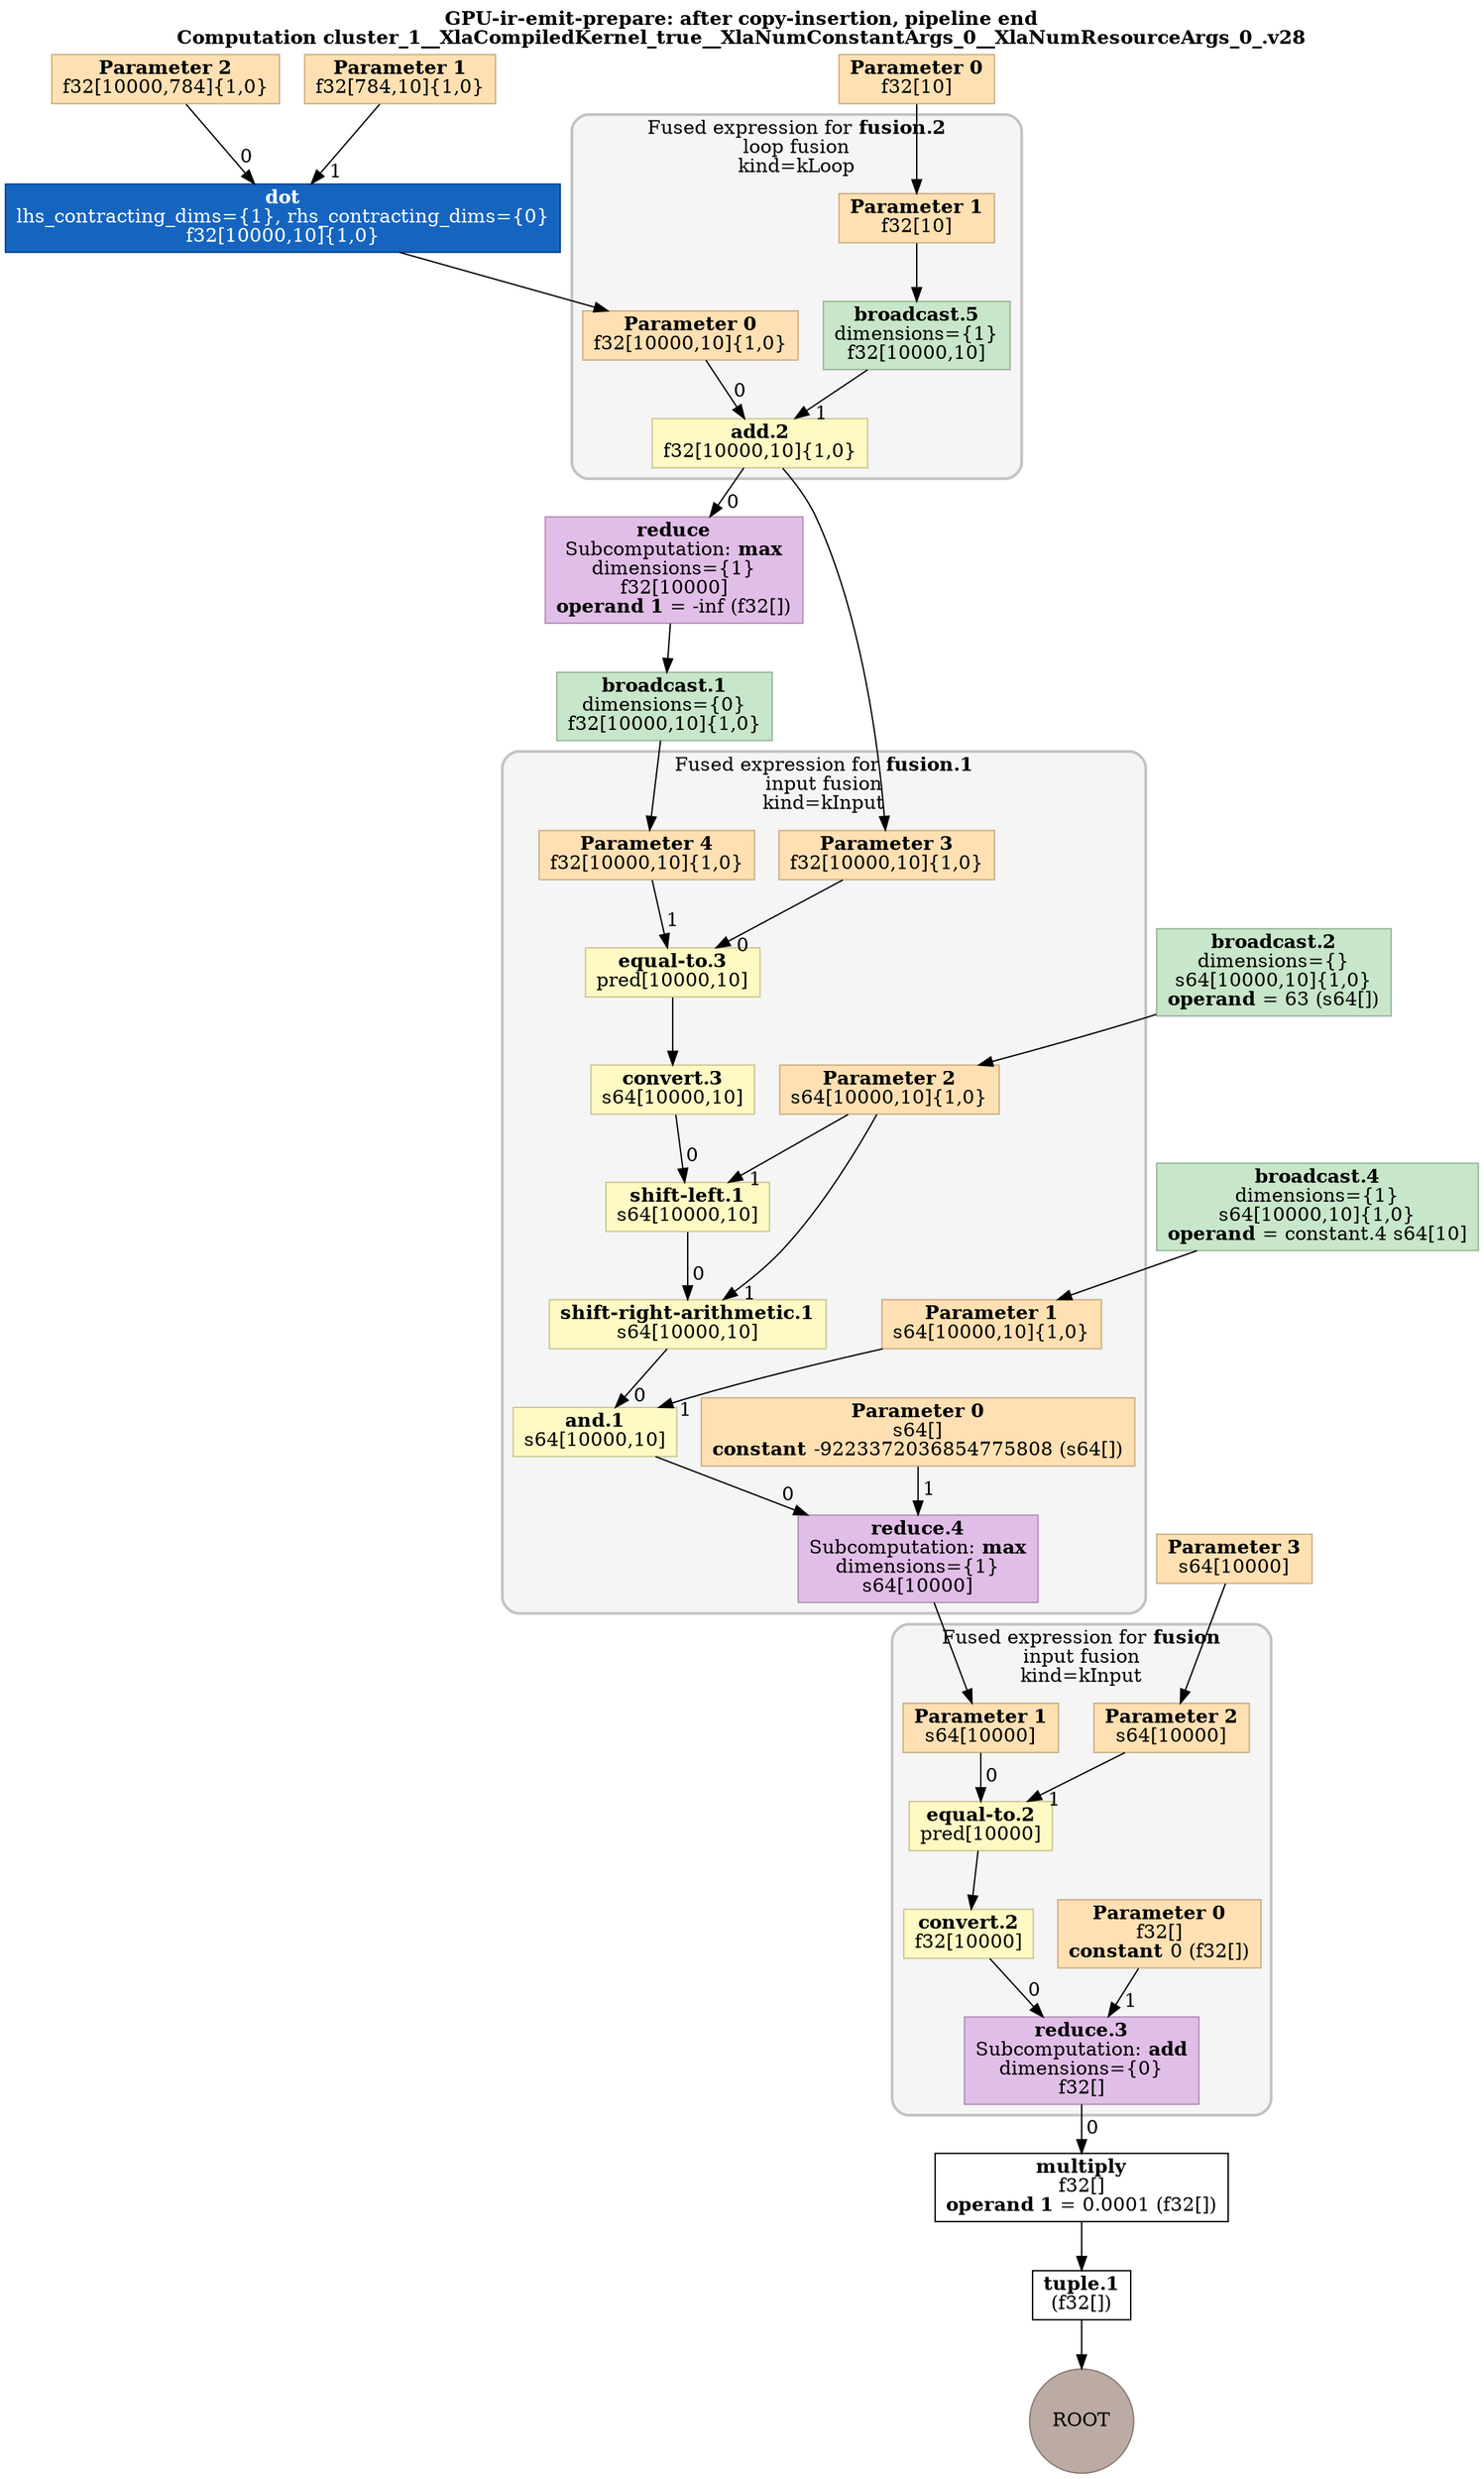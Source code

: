 digraph G {
rankdir = TB;
compound = true;
label = <<b>GPU-ir-emit-prepare: after copy-insertion, pipeline end<br/>Computation cluster_1__XlaCompiledKernel_true__XlaNumConstantArgs_0__XlaNumResourceArgs_0_.v28</b>>;
labelloc = t;
// Disable the tooltip.  Interestingly, "" doesn't work!
tooltip = " ";
// DOT graphs accept a stylesheet as a URI.  So naturally, an inline
// stylesheet is a data URI!
// stylesheet="
//   data:text/css,
//   @import url(https://fonts.googleapis.com/css?family=Roboto:400,700);
//   svg text {
//     font-family: 'Roboto';
//     font-size: 12px;
//   }

//     #node10:hover ~ #edge34 text { fill: #1976d2; }
//   #node10:hover ~ #edge34 path { stroke: #1976d2; stroke-width: .2em; }
//   #node10:hover ~ #edge34 polygon { fill: #1976d2; stroke: #1976d2; stroke-width: .2em; }

//   #node33:hover ~ #edge34 text { fill: #d32f2f; }
//   #node33:hover ~ #edge34 path { stroke: #d32f2f; stroke-width: .2em; }
//   #node33:hover ~ #edge34 polygon { fill: #d32f2f; stroke: #d32f2f; stroke-width: .2em; }

//   #node4:hover ~ #edge33 text { fill: #1976d2; }
//   #node4:hover ~ #edge33 path { stroke: #1976d2; stroke-width: .2em; }
//   #node4:hover ~ #edge33 polygon { fill: #1976d2; stroke: #1976d2; stroke-width: .2em; }

//   #node32:hover ~ #edge33 text { fill: #d32f2f; }
//   #node32:hover ~ #edge33 path { stroke: #d32f2f; stroke-width: .2em; }
//   #node32:hover ~ #edge33 polygon { fill: #d32f2f; stroke: #d32f2f; stroke-width: .2em; }

//   #clust3:hover ~ #edge33 text { fill: #d32f2f; }
//   #clust3:hover ~ #edge33 path { stroke: #d32f2f; stroke-width: .2em; }
//   #clust3:hover ~ #edge33 polygon { fill: #d32f2f; stroke: #d32f2f; stroke-width: .2em; }

//   #node32:hover ~ #edge32 text { fill: #1976d2; }
//   #node32:hover ~ #edge32 path { stroke: #1976d2; stroke-width: .2em; }
//   #node32:hover ~ #edge32 polygon { fill: #1976d2; stroke: #1976d2; stroke-width: .2em; }

//   #node31:hover ~ #edge32 text { fill: #d32f2f; }
//   #node31:hover ~ #edge32 path { stroke: #d32f2f; stroke-width: .2em; }
//   #node31:hover ~ #edge32 polygon { fill: #d32f2f; stroke: #d32f2f; stroke-width: .2em; }

//   #node29:hover ~ #edge27 text { fill: #1976d2; }
//   #node29:hover ~ #edge27 path { stroke: #1976d2; stroke-width: .2em; }
//   #node29:hover ~ #edge27 polygon { fill: #1976d2; stroke: #1976d2; stroke-width: .2em; }

//   #node27:hover ~ #edge27 text { fill: #d32f2f; }
//   #node27:hover ~ #edge27 path { stroke: #d32f2f; stroke-width: .2em; }
//   #node27:hover ~ #edge27 polygon { fill: #d32f2f; stroke: #d32f2f; stroke-width: .2em; }

//   #clust3:hover ~ #edge27 text { fill: #1976d2; }
//   #clust3:hover ~ #edge27 path { stroke: #1976d2; stroke-width: .2em; }
//   #clust3:hover ~ #edge27 polygon { fill: #1976d2; stroke: #1976d2; stroke-width: .2em; }

//   #clust2:hover ~ #edge27 text { fill: #d32f2f; }
//   #clust2:hover ~ #edge27 path { stroke: #d32f2f; stroke-width: .2em; }
//   #clust2:hover ~ #edge27 polygon { fill: #d32f2f; stroke: #d32f2f; stroke-width: .2em; }

//   #node6:hover ~ #edge28 text { fill: #1976d2; }
//   #node6:hover ~ #edge28 path { stroke: #1976d2; stroke-width: .2em; }
//   #node6:hover ~ #edge28 polygon { fill: #1976d2; stroke: #1976d2; stroke-width: .2em; }

//   #node28:hover ~ #edge28 text { fill: #d32f2f; }
//   #node28:hover ~ #edge28 path { stroke: #d32f2f; stroke-width: .2em; }
//   #node28:hover ~ #edge28 polygon { fill: #d32f2f; stroke: #d32f2f; stroke-width: .2em; }

//   #clust2:hover ~ #edge28 text { fill: #d32f2f; }
//   #clust2:hover ~ #edge28 path { stroke: #d32f2f; stroke-width: .2em; }
//   #clust2:hover ~ #edge28 polygon { fill: #d32f2f; stroke: #d32f2f; stroke-width: .2em; }

//   #node27:hover ~ #edge25 text { fill: #1976d2; }
//   #node27:hover ~ #edge25 path { stroke: #1976d2; stroke-width: .2em; }
//   #node27:hover ~ #edge25 polygon { fill: #1976d2; stroke: #1976d2; stroke-width: .2em; }

//   #node26:hover ~ #edge25 text { fill: #d32f2f; }
//   #node26:hover ~ #edge25 path { stroke: #d32f2f; stroke-width: .2em; }
//   #node26:hover ~ #edge25 polygon { fill: #d32f2f; stroke: #d32f2f; stroke-width: .2em; }

//   #node26:hover ~ #edge24 text { fill: #1976d2; }
//   #node26:hover ~ #edge24 path { stroke: #1976d2; stroke-width: .2em; }
//   #node26:hover ~ #edge24 polygon { fill: #1976d2; stroke: #1976d2; stroke-width: .2em; }

//   #node25:hover ~ #edge24 text { fill: #d32f2f; }
//   #node25:hover ~ #edge24 path { stroke: #d32f2f; stroke-width: .2em; }
//   #node25:hover ~ #edge24 polygon { fill: #d32f2f; stroke: #d32f2f; stroke-width: .2em; }

//   #node16:hover ~ #edge10 text { fill: #1976d2; }
//   #node16:hover ~ #edge10 path { stroke: #1976d2; stroke-width: .2em; }
//   #node16:hover ~ #edge10 polygon { fill: #1976d2; stroke: #1976d2; stroke-width: .2em; }

//   #node15:hover ~ #edge10 text { fill: #d32f2f; }
//   #node15:hover ~ #edge10 path { stroke: #d32f2f; stroke-width: .2em; }
//   #node15:hover ~ #edge10 polygon { fill: #d32f2f; stroke: #d32f2f; stroke-width: .2em; }

//   #node15:hover ~ #edge9 text { fill: #1976d2; }
//   #node15:hover ~ #edge9 path { stroke: #1976d2; stroke-width: .2em; }
//   #node15:hover ~ #edge9 polygon { fill: #1976d2; stroke: #1976d2; stroke-width: .2em; }

//   #node13:hover ~ #edge9 text { fill: #d32f2f; }
//   #node13:hover ~ #edge9 path { stroke: #d32f2f; stroke-width: .2em; }
//   #node13:hover ~ #edge9 polygon { fill: #d32f2f; stroke: #d32f2f; stroke-width: .2em; }

//   #node14:hover ~ #edge8 text { fill: #1976d2; }
//   #node14:hover ~ #edge8 path { stroke: #1976d2; stroke-width: .2em; }
//   #node14:hover ~ #edge8 polygon { fill: #1976d2; stroke: #1976d2; stroke-width: .2em; }

//   #node12:hover ~ #edge8 text { fill: #d32f2f; }
//   #node12:hover ~ #edge8 path { stroke: #d32f2f; stroke-width: .2em; }
//   #node12:hover ~ #edge8 polygon { fill: #d32f2f; stroke: #d32f2f; stroke-width: .2em; }

//   #node9:hover ~ #edge13 text { fill: #1976d2; }
//   #node9:hover ~ #edge13 path { stroke: #1976d2; stroke-width: .2em; }
//   #node9:hover ~ #edge13 polygon { fill: #1976d2; stroke: #1976d2; stroke-width: .2em; }

//   #node17:hover ~ #edge13 text { fill: #d32f2f; }
//   #node17:hover ~ #edge13 path { stroke: #d32f2f; stroke-width: .2em; }
//   #node17:hover ~ #edge13 polygon { fill: #d32f2f; stroke: #d32f2f; stroke-width: .2em; }

//   #clust1:hover ~ #edge13 text { fill: #d32f2f; }
//   #clust1:hover ~ #edge13 path { stroke: #d32f2f; stroke-width: .2em; }
//   #clust1:hover ~ #edge13 polygon { fill: #d32f2f; stroke: #d32f2f; stroke-width: .2em; }

//   #node13:hover ~ #edge7 text { fill: #1976d2; }
//   #node13:hover ~ #edge7 path { stroke: #1976d2; stroke-width: .2em; }
//   #node13:hover ~ #edge7 polygon { fill: #1976d2; stroke: #1976d2; stroke-width: .2em; }

//   #node12:hover ~ #edge7 text { fill: #d32f2f; }
//   #node12:hover ~ #edge7 path { stroke: #d32f2f; stroke-width: .2em; }
//   #node12:hover ~ #edge7 polygon { fill: #d32f2f; stroke: #d32f2f; stroke-width: .2em; }

//   #node3:hover ~ #edge31 text { fill: #1976d2; }
//   #node3:hover ~ #edge31 path { stroke: #1976d2; stroke-width: .2em; }
//   #node3:hover ~ #edge31 polygon { fill: #1976d2; stroke: #1976d2; stroke-width: .2em; }

//   #node30:hover ~ #edge31 text { fill: #d32f2f; }
//   #node30:hover ~ #edge31 path { stroke: #d32f2f; stroke-width: .2em; }
//   #node30:hover ~ #edge31 polygon { fill: #d32f2f; stroke: #d32f2f; stroke-width: .2em; }

//   #clust3:hover ~ #edge31 text { fill: #d32f2f; }
//   #clust3:hover ~ #edge31 path { stroke: #d32f2f; stroke-width: .2em; }
//   #clust3:hover ~ #edge31 polygon { fill: #d32f2f; stroke: #d32f2f; stroke-width: .2em; }

//   #node31:hover ~ #edge30 text { fill: #1976d2; }
//   #node31:hover ~ #edge30 path { stroke: #1976d2; stroke-width: .2em; }
//   #node31:hover ~ #edge30 polygon { fill: #1976d2; stroke: #1976d2; stroke-width: .2em; }

//   #node29:hover ~ #edge30 text { fill: #d32f2f; }
//   #node29:hover ~ #edge30 path { stroke: #d32f2f; stroke-width: .2em; }
//   #node29:hover ~ #edge30 polygon { fill: #d32f2f; stroke: #d32f2f; stroke-width: .2em; }

//   #node12:hover ~ #edge6 text { fill: #1976d2; }
//   #node12:hover ~ #edge6 path { stroke: #1976d2; stroke-width: .2em; }
//   #node12:hover ~ #edge6 polygon { fill: #1976d2; stroke: #1976d2; stroke-width: .2em; }

//   #node11:hover ~ #edge6 text { fill: #d32f2f; }
//   #node11:hover ~ #edge6 path { stroke: #d32f2f; stroke-width: .2em; }
//   #node11:hover ~ #edge6 polygon { fill: #d32f2f; stroke: #d32f2f; stroke-width: .2em; }

//   #clust1:hover ~ #edge6 text { fill: #1976d2; }
//   #clust1:hover ~ #edge6 path { stroke: #1976d2; stroke-width: .2em; }
//   #clust1:hover ~ #edge6 polygon { fill: #1976d2; stroke: #1976d2; stroke-width: .2em; }

//   #node20:hover ~ #edge15 text { fill: #1976d2; }
//   #node20:hover ~ #edge15 path { stroke: #1976d2; stroke-width: .2em; }
//   #node20:hover ~ #edge15 polygon { fill: #1976d2; stroke: #1976d2; stroke-width: .2em; }

//   #node18:hover ~ #edge15 text { fill: #d32f2f; }
//   #node18:hover ~ #edge15 path { stroke: #d32f2f; stroke-width: .2em; }
//   #node18:hover ~ #edge15 polygon { fill: #d32f2f; stroke: #d32f2f; stroke-width: .2em; }

//   #node11:hover ~ #edge5 text { fill: #1976d2; }
//   #node11:hover ~ #edge5 path { stroke: #1976d2; stroke-width: .2em; }
//   #node11:hover ~ #edge5 polygon { fill: #1976d2; stroke: #1976d2; stroke-width: .2em; }

//   #node10:hover ~ #edge5 text { fill: #d32f2f; }
//   #node10:hover ~ #edge5 path { stroke: #d32f2f; stroke-width: .2em; }
//   #node10:hover ~ #edge5 polygon { fill: #d32f2f; stroke: #d32f2f; stroke-width: .2em; }

//   #node17:hover ~ #edge11 text { fill: #1976d2; }
//   #node17:hover ~ #edge11 path { stroke: #1976d2; stroke-width: .2em; }
//   #node17:hover ~ #edge11 polygon { fill: #1976d2; stroke: #1976d2; stroke-width: .2em; }

//   #node15:hover ~ #edge11 text { fill: #d32f2f; }
//   #node15:hover ~ #edge11 path { stroke: #d32f2f; stroke-width: .2em; }
//   #node15:hover ~ #edge11 polygon { fill: #d32f2f; stroke: #d32f2f; stroke-width: .2em; }

//   #node30:hover ~ #edge29 text { fill: #1976d2; }
//   #node30:hover ~ #edge29 path { stroke: #1976d2; stroke-width: .2em; }
//   #node30:hover ~ #edge29 polygon { fill: #1976d2; stroke: #1976d2; stroke-width: .2em; }

//   #node29:hover ~ #edge29 text { fill: #d32f2f; }
//   #node29:hover ~ #edge29 path { stroke: #d32f2f; stroke-width: .2em; }
//   #node29:hover ~ #edge29 polygon { fill: #d32f2f; stroke: #d32f2f; stroke-width: .2em; }

//   #node7:hover ~ #edge23 text { fill: #1976d2; }
//   #node7:hover ~ #edge23 path { stroke: #1976d2; stroke-width: .2em; }
//   #node7:hover ~ #edge23 polygon { fill: #1976d2; stroke: #1976d2; stroke-width: .2em; }

//   #node24:hover ~ #edge23 text { fill: #d32f2f; }
//   #node24:hover ~ #edge23 path { stroke: #d32f2f; stroke-width: .2em; }
//   #node24:hover ~ #edge23 polygon { fill: #d32f2f; stroke: #d32f2f; stroke-width: .2em; }

//   #clust2:hover ~ #edge23 text { fill: #d32f2f; }
//   #clust2:hover ~ #edge23 path { stroke: #d32f2f; stroke-width: .2em; }
//   #clust2:hover ~ #edge23 polygon { fill: #d32f2f; stroke: #d32f2f; stroke-width: .2em; }

//   #node29:hover ~ #edge3 text { fill: #1976d2; }
//   #node29:hover ~ #edge3 path { stroke: #1976d2; stroke-width: .2em; }
//   #node29:hover ~ #edge3 polygon { fill: #1976d2; stroke: #1976d2; stroke-width: .2em; }

//   #node5:hover ~ #edge3 text { fill: #d32f2f; }
//   #node5:hover ~ #edge3 path { stroke: #d32f2f; stroke-width: .2em; }
//   #node5:hover ~ #edge3 polygon { fill: #d32f2f; stroke: #d32f2f; stroke-width: .2em; }

//   #clust3:hover ~ #edge3 text { fill: #1976d2; }
//   #clust3:hover ~ #edge3 path { stroke: #1976d2; stroke-width: .2em; }
//   #clust3:hover ~ #edge3 polygon { fill: #1976d2; stroke: #1976d2; stroke-width: .2em; }

//   #node5:hover ~ #edge4 text { fill: #1976d2; }
//   #node5:hover ~ #edge4 path { stroke: #1976d2; stroke-width: .2em; }
//   #node5:hover ~ #edge4 polygon { fill: #1976d2; stroke: #1976d2; stroke-width: .2em; }

//   #node6:hover ~ #edge4 text { fill: #d32f2f; }
//   #node6:hover ~ #edge4 path { stroke: #d32f2f; stroke-width: .2em; }
//   #node6:hover ~ #edge4 polygon { fill: #d32f2f; stroke: #d32f2f; stroke-width: .2em; }

//   #node2:hover ~ #edge2 text { fill: #1976d2; }
//   #node2:hover ~ #edge2 path { stroke: #1976d2; stroke-width: .2em; }
//   #node2:hover ~ #edge2 polygon { fill: #1976d2; stroke: #1976d2; stroke-width: .2em; }

//   #node3:hover ~ #edge2 text { fill: #d32f2f; }
//   #node3:hover ~ #edge2 path { stroke: #d32f2f; stroke-width: .2em; }
//   #node3:hover ~ #edge2 polygon { fill: #d32f2f; stroke: #d32f2f; stroke-width: .2em; }

//   #node28:hover ~ #edge26 text { fill: #1976d2; }
//   #node28:hover ~ #edge26 path { stroke: #1976d2; stroke-width: .2em; }
//   #node28:hover ~ #edge26 polygon { fill: #1976d2; stroke: #1976d2; stroke-width: .2em; }

//   #node26:hover ~ #edge26 text { fill: #d32f2f; }
//   #node26:hover ~ #edge26 path { stroke: #d32f2f; stroke-width: .2em; }
//   #node26:hover ~ #edge26 polygon { fill: #d32f2f; stroke: #d32f2f; stroke-width: .2em; }

//   #node23:hover ~ #edge18 text { fill: #1976d2; }
//   #node23:hover ~ #edge18 path { stroke: #1976d2; stroke-width: .2em; }
//   #node23:hover ~ #edge18 polygon { fill: #1976d2; stroke: #1976d2; stroke-width: .2em; }

//   #node21:hover ~ #edge18 text { fill: #d32f2f; }
//   #node21:hover ~ #edge18 path { stroke: #d32f2f; stroke-width: .2em; }
//   #node21:hover ~ #edge18 polygon { fill: #d32f2f; stroke: #d32f2f; stroke-width: .2em; }

//   #node1:hover ~ #edge1 text { fill: #1976d2; }
//   #node1:hover ~ #edge1 path { stroke: #1976d2; stroke-width: .2em; }
//   #node1:hover ~ #edge1 polygon { fill: #1976d2; stroke: #1976d2; stroke-width: .2em; }

//   #node3:hover ~ #edge1 text { fill: #d32f2f; }
//   #node3:hover ~ #edge1 path { stroke: #d32f2f; stroke-width: .2em; }
//   #node3:hover ~ #edge1 polygon { fill: #d32f2f; stroke: #d32f2f; stroke-width: .2em; }

//   #node22:hover ~ #edge17 text { fill: #1976d2; }
//   #node22:hover ~ #edge17 path { stroke: #1976d2; stroke-width: .2em; }
//   #node22:hover ~ #edge17 polygon { fill: #1976d2; stroke: #1976d2; stroke-width: .2em; }

//   #node19:hover ~ #edge17 text { fill: #d32f2f; }
//   #node19:hover ~ #edge17 path { stroke: #d32f2f; stroke-width: .2em; }
//   #node19:hover ~ #edge17 polygon { fill: #d32f2f; stroke: #d32f2f; stroke-width: .2em; }

//   #node18:hover ~ #edge12 text { fill: #1976d2; }
//   #node18:hover ~ #edge12 path { stroke: #1976d2; stroke-width: .2em; }
//   #node18:hover ~ #edge12 polygon { fill: #1976d2; stroke: #1976d2; stroke-width: .2em; }

//   #node16:hover ~ #edge12 text { fill: #d32f2f; }
//   #node16:hover ~ #edge12 path { stroke: #d32f2f; stroke-width: .2em; }
//   #node16:hover ~ #edge12 polygon { fill: #d32f2f; stroke: #d32f2f; stroke-width: .2em; }

//   #clust2:hover ~ #edge12 text { fill: #1976d2; }
//   #clust2:hover ~ #edge12 path { stroke: #1976d2; stroke-width: .2em; }
//   #clust2:hover ~ #edge12 polygon { fill: #1976d2; stroke: #1976d2; stroke-width: .2em; }

//   #clust1:hover ~ #edge12 text { fill: #d32f2f; }
//   #clust1:hover ~ #edge12 path { stroke: #d32f2f; stroke-width: .2em; }
//   #clust1:hover ~ #edge12 polygon { fill: #d32f2f; stroke: #d32f2f; stroke-width: .2em; }

//   #node19:hover ~ #edge14 text { fill: #1976d2; }
//   #node19:hover ~ #edge14 path { stroke: #1976d2; stroke-width: .2em; }
//   #node19:hover ~ #edge14 polygon { fill: #1976d2; stroke: #1976d2; stroke-width: .2em; }

//   #node18:hover ~ #edge14 text { fill: #d32f2f; }
//   #node18:hover ~ #edge14 path { stroke: #d32f2f; stroke-width: .2em; }
//   #node18:hover ~ #edge14 polygon { fill: #d32f2f; stroke: #d32f2f; stroke-width: .2em; }

//   #node21:hover ~ #edge16 text { fill: #1976d2; }
//   #node21:hover ~ #edge16 path { stroke: #1976d2; stroke-width: .2em; }
//   #node21:hover ~ #edge16 polygon { fill: #1976d2; stroke: #1976d2; stroke-width: .2em; }

//   #node19:hover ~ #edge16 text { fill: #d32f2f; }
//   #node19:hover ~ #edge16 path { stroke: #d32f2f; stroke-width: .2em; }
//   #node19:hover ~ #edge16 polygon { fill: #d32f2f; stroke: #d32f2f; stroke-width: .2em; }

//   #node24:hover ~ #edge19 text { fill: #1976d2; }
//   #node24:hover ~ #edge19 path { stroke: #1976d2; stroke-width: .2em; }
//   #node24:hover ~ #edge19 polygon { fill: #1976d2; stroke: #1976d2; stroke-width: .2em; }

//   #node21:hover ~ #edge19 text { fill: #d32f2f; }
//   #node21:hover ~ #edge19 path { stroke: #d32f2f; stroke-width: .2em; }
//   #node21:hover ~ #edge19 polygon { fill: #d32f2f; stroke: #d32f2f; stroke-width: .2em; }

//   #node8:hover ~ #edge20 text { fill: #1976d2; }
//   #node8:hover ~ #edge20 path { stroke: #1976d2; stroke-width: .2em; }
//   #node8:hover ~ #edge20 polygon { fill: #1976d2; stroke: #1976d2; stroke-width: .2em; }

//   #node22:hover ~ #edge20 text { fill: #d32f2f; }
//   #node22:hover ~ #edge20 path { stroke: #d32f2f; stroke-width: .2em; }
//   #node22:hover ~ #edge20 polygon { fill: #d32f2f; stroke: #d32f2f; stroke-width: .2em; }

//   #clust2:hover ~ #edge20 text { fill: #d32f2f; }
//   #clust2:hover ~ #edge20 path { stroke: #d32f2f; stroke-width: .2em; }
//   #clust2:hover ~ #edge20 polygon { fill: #d32f2f; stroke: #d32f2f; stroke-width: .2em; }

//   #node25:hover ~ #edge21 text { fill: #1976d2; }
//   #node25:hover ~ #edge21 path { stroke: #1976d2; stroke-width: .2em; }
//   #node25:hover ~ #edge21 polygon { fill: #1976d2; stroke: #1976d2; stroke-width: .2em; }

//   #node23:hover ~ #edge21 text { fill: #d32f2f; }
//   #node23:hover ~ #edge21 path { stroke: #d32f2f; stroke-width: .2em; }
//   #node23:hover ~ #edge21 polygon { fill: #d32f2f; stroke: #d32f2f; stroke-width: .2em; }

//   #node24:hover ~ #edge22 text { fill: #1976d2; }
//   #node24:hover ~ #edge22 path { stroke: #1976d2; stroke-width: .2em; }
//   #node24:hover ~ #edge22 polygon { fill: #1976d2; stroke: #1976d2; stroke-width: .2em; }

//   #node23:hover ~ #edge22 text { fill: #d32f2f; }
//   #node23:hover ~ #edge22 path { stroke: #d32f2f; stroke-width: .2em; }
//   #node23:hover ~ #edge22 polygon { fill: #d32f2f; stroke: #d32f2f; stroke-width: .2em; }

// "

140175364415776 [label=<<b>Parameter 2</b><br/>f32[10000,784]{1,0}>, shape=rect, tooltip=" ", style="filled", fontcolor="black", color="#cbae82", fillcolor="#ffe0b2"];
140175364416752 [label=<<b>Parameter 1</b><br/>f32[784,10]{1,0}>, shape=rect, tooltip=" ", style="filled", fontcolor="black", color="#cbae82", fillcolor="#ffe0b2"];
140175364430736 [label=<<b>dot</b><br/>lhs_contracting_dims={1}, rhs_contracting_dims={0}<br/>f32[10000,10]{1,0}>, shape=rect, tooltip=" ", style="filled", fontcolor="white", color="#003c8f", fillcolor="#1565c0"];
140175364432208 [label=<<b>Parameter 0</b><br/>f32[10]>, shape=rect, tooltip=" ", style="filled", fontcolor="black", color="#cbae82", fillcolor="#ffe0b2"];
140175364474000 [label=<<b>reduce</b><br/>Subcomputation: <b>max</b><br/>dimensions={1}<br/>f32[10000]<br/><b>operand 1</b> = -inf (f32[])>, shape=rect, tooltip=" ", style="filled", fontcolor="black", color="#af8eb5", fillcolor="#e1bee7"];
140175364474736 [label=<<b>broadcast.1</b><br/>dimensions={0}<br/>f32[10000,10]{1,0}>, shape=rect, tooltip=" ", style="filled", fontcolor="black", color="#97b498", fillcolor="#c8e6c9"];
140175364477680 [label=<<b>broadcast.2</b><br/>dimensions={}<br/>s64[10000,10]{1,0}<br/><b>operand</b> = 63 (s64[])>, shape=rect, tooltip=" ", style="filled", fontcolor="black", color="#97b498", fillcolor="#c8e6c9"];
140175364482832 [label=<<b>broadcast.4</b><br/>dimensions={1}<br/>s64[10000,10]{1,0}<br/><b>operand</b> = constant.4 s64[10]>, shape=rect, tooltip=" ", style="filled", fontcolor="black", color="#97b498", fillcolor="#c8e6c9"];
140175364486464 [label=<<b>Parameter 3</b><br/>s64[10000]>, shape=rect, tooltip=" ", style="filled", fontcolor="black", color="#cbae82", fillcolor="#ffe0b2"];
140175364496192 [label=<<b>tuple.1</b><br/>(f32[])>, shape=rect, tooltip=" ", style="filled", fontcolor="black", color="black", fillcolor="white"];
140175364506384 [label=<<b>multiply</b><br/>f32[]<br/><b>operand 1</b> = 0.0001 (f32[])>, shape=rect, tooltip=" ", style="filled", fontcolor="black", color="black", fillcolor="white"];
subgraph cluster_140175364401632 {
style="rounded,filled,bold"; fillcolor="#f5f5f5"; color="#c2c2c2;"
label = <Fused expression for <b>fusion</b><br/>input fusion<br/>kind=kInput>;
labelloc = t;
tooltip = " ";
140175364499392 [label=<<b>reduce.3</b><br/>Subcomputation: <b>add</b><br/>dimensions={0}<br/>f32[]>, shape=rect, tooltip=" ", style="filled", fontcolor="black", color="#af8eb5", fillcolor="#e1bee7"];
140175364489920 [label=<<b>convert.2</b><br/>f32[10000]>, shape=rect, tooltip=" ", style="filled", fontcolor="black", color="#cbc693", fillcolor="#fff9c4"];
140175364503856 [label=<<b>Parameter 0</b><br/>f32[]<br/><b>constant</b> 0 (f32[])>, shape=rect, tooltip=" ", style="filled", fontcolor="black", color="#cbae82", fillcolor="#ffe0b2"];
140175364488720 [label=<<b>equal-to.2</b><br/>pred[10000]>, shape=rect, tooltip=" ", style="filled", fontcolor="black", color="#cbc693", fillcolor="#fff9c4"];
140175364504960 [label=<<b>Parameter 1</b><br/>s64[10000]>, shape=rect, tooltip=" ", style="filled", fontcolor="black", color="#cbae82", fillcolor="#ffe0b2"];
140175364508000 [label=<<b>Parameter 2</b><br/>s64[10000]>, shape=rect, tooltip=" ", style="filled", fontcolor="black", color="#cbae82", fillcolor="#ffe0b2"];

}  // cluster_140175364401632

subgraph cluster_140175364496032 {
style="rounded,filled,bold"; fillcolor="#f5f5f5"; color="#c2c2c2;"
label = <Fused expression for <b>fusion.1</b><br/>input fusion<br/>kind=kInput>;
labelloc = t;
tooltip = " ";
140175364508736 [label=<<b>reduce.4</b><br/>Subcomputation: <b>max</b><br/>dimensions={1}<br/>s64[10000]>, shape=rect, tooltip=" ", style="filled", fontcolor="black", color="#af8eb5", fillcolor="#e1bee7"];
140175364485072 [label=<<b>and.1</b><br/>s64[10000,10]>, shape=rect, tooltip=" ", style="filled", fontcolor="black", color="#cbc693", fillcolor="#fff9c4"];
140175364509600 [label=<<b>Parameter 0</b><br/>s64[]<br/><b>constant</b> -9223372036854775808 (s64[])>, shape=rect, tooltip=" ", style="filled", fontcolor="black", color="#cbae82", fillcolor="#ffe0b2"];
140175364491728 [label=<<b>shift-right-arithmetic.1</b><br/>s64[10000,10]>, shape=rect, tooltip=" ", style="filled", fontcolor="black", color="#cbc693", fillcolor="#fff9c4"];
140175364510816 [label=<<b>Parameter 1</b><br/>s64[10000,10]{1,0}>, shape=rect, tooltip=" ", style="filled", fontcolor="black", color="#cbae82", fillcolor="#ffe0b2"];
140175364480544 [label=<<b>shift-left.1</b><br/>s64[10000,10]>, shape=rect, tooltip=" ", style="filled", fontcolor="black", color="#cbc693", fillcolor="#fff9c4"];
140175364512848 [label=<<b>Parameter 2</b><br/>s64[10000,10]{1,0}>, shape=rect, tooltip=" ", style="filled", fontcolor="black", color="#cbae82", fillcolor="#ffe0b2"];
140175364478416 [label=<<b>convert.3</b><br/>s64[10000,10]>, shape=rect, tooltip=" ", style="filled", fontcolor="black", color="#cbc693", fillcolor="#fff9c4"];
140175364476208 [label=<<b>equal-to.3</b><br/>pred[10000,10]>, shape=rect, tooltip=" ", style="filled", fontcolor="black", color="#cbc693", fillcolor="#fff9c4"];
140175364514016 [label=<<b>Parameter 3</b><br/>f32[10000,10]{1,0}>, shape=rect, tooltip=" ", style="filled", fontcolor="black", color="#cbae82", fillcolor="#ffe0b2"];
140175364515616 [label=<<b>Parameter 4</b><br/>f32[10000,10]{1,0}>, shape=rect, tooltip=" ", style="filled", fontcolor="black", color="#cbae82", fillcolor="#ffe0b2"];

}  // cluster_140175364496032

subgraph cluster_140175364484032 {
style="rounded,filled,bold"; fillcolor="#f5f5f5"; color="#c2c2c2;"
label = <Fused expression for <b>fusion.2</b><br/>loop fusion<br/>kind=kLoop>;
labelloc = t;
tooltip = " ";
140175364517088 [label=<<b>add.2</b><br/>f32[10000,10]{1,0}>, shape=rect, tooltip=" ", style="filled", fontcolor="black", color="#cbc693", fillcolor="#fff9c4"];
140175364518384 [label=<<b>Parameter 0</b><br/>f32[10000,10]{1,0}>, shape=rect, tooltip=" ", style="filled", fontcolor="black", color="#cbae82", fillcolor="#ffe0b2"];
140175364472528 [label=<<b>broadcast.5</b><br/>dimensions={1}<br/>f32[10000,10]>, shape=rect, tooltip=" ", style="filled", fontcolor="black", color="#97b498", fillcolor="#c8e6c9"];
140175364519600 [label=<<b>Parameter 1</b><br/>f32[10]>, shape=rect, tooltip=" ", style="filled", fontcolor="black", color="#cbae82", fillcolor="#ffe0b2"];

}  // cluster_140175364484032

cluster_140175364480368 [label=<ROOT>, shape=circle, tooltip=" ", style="filled", fontcolor="black", color="#8c7b75", fillcolor="#bcaaa4"];
140175364415776 -> 140175364430736 [tooltip="arg2 -> dot"  headlabel="0", labeldistance=2];
140175364416752 -> 140175364430736 [tooltip="arg1 -> dot"  headlabel="1", labeldistance=2];
140175364517088 -> 140175364474000 [tooltip="add.2 -> reduce"  headlabel="0", labeldistance=2];
140175364474000 -> 140175364474736 [tooltip="reduce -> broadcast.1" ];
140175364506384 -> 140175364496192 [tooltip="multiply -> tuple.1" ];
140175364499392 -> 140175364506384 [tooltip="reduce.3 -> multiply"  headlabel="0", labeldistance=2];
140175364489920 -> 140175364499392 [tooltip="convert.2 -> reduce.3"  headlabel="0", labeldistance=2];
140175364503856 -> 140175364499392 [tooltip="constant.param_1.1 -> reduce.3"  headlabel="1", labeldistance=2];
140175364488720 -> 140175364489920 [tooltip="equal-to.2 -> convert.2" ];
140175364504960 -> 140175364488720 [tooltip="reduce.1.param_1 -> equal-to.2"  headlabel="0", labeldistance=2];
140175364508000 -> 140175364488720 [tooltip="arg3.param_2 -> equal-to.2"  headlabel="1", labeldistance=2];
140175364508736 -> 140175364504960 [tooltip="reduce.4 -> reduce.1.param_1" ];
140175364486464 -> 140175364508000 [tooltip="arg3 -> arg3.param_2" ];
140175364485072 -> 140175364508736 [tooltip="and.1 -> reduce.4"  headlabel="0", labeldistance=2];
140175364509600 -> 140175364508736 [tooltip="constant.1.param_1.1 -> reduce.4"  headlabel="1", labeldistance=2];
140175364491728 -> 140175364485072 [tooltip="shift-right-arithmetic.1 -> and.1"  headlabel="0", labeldistance=2];
140175364510816 -> 140175364485072 [tooltip="broadcast.4.param_2.1 -> and.1"  headlabel="1", labeldistance=2];
140175364480544 -> 140175364491728 [tooltip="shift-left.1 -> shift-right-arithmetic.1"  headlabel="0", labeldistance=2];
140175364512848 -> 140175364491728 [tooltip="broadcast.2.param_3.1 -> shift-right-arithmetic.1"  headlabel="1", labeldistance=2];
140175364482832 -> 140175364510816 [tooltip="broadcast.4 -> broadcast.4.param_2.1" ];
140175364478416 -> 140175364480544 [tooltip="convert.3 -> shift-left.1"  headlabel="0", labeldistance=2];
140175364512848 -> 140175364480544 [tooltip="broadcast.2.param_3.1 -> shift-left.1"  headlabel="1", labeldistance=2];
140175364477680 -> 140175364512848 [tooltip="broadcast.2 -> broadcast.2.param_3.1" ];
140175364476208 -> 140175364478416 [tooltip="equal-to.3 -> convert.3" ];
140175364514016 -> 140175364476208 [tooltip="add.1.param_3 -> equal-to.3"  headlabel="0", labeldistance=2];
140175364515616 -> 140175364476208 [tooltip="broadcast.1.param_4 -> equal-to.3"  headlabel="1", labeldistance=2];
140175364517088 -> 140175364514016 [tooltip="add.2 -> add.1.param_3" ];
140175364474736 -> 140175364515616 [tooltip="broadcast.1 -> broadcast.1.param_4" ];
140175364518384 -> 140175364517088 [tooltip="dot.param_0 -> add.2"  headlabel="0", labeldistance=2];
140175364472528 -> 140175364517088 [tooltip="broadcast.5 -> add.2"  headlabel="1", labeldistance=2];
140175364430736 -> 140175364518384 [tooltip="dot -> dot.param_0" ];
140175364519600 -> 140175364472528 [tooltip="arg0.param_1 -> broadcast.5" ];
140175364432208 -> 140175364519600 [tooltip="arg0 -> arg0.param_1" ];
140175364496192 -> cluster_140175364480368 [tooltip=" "];
}